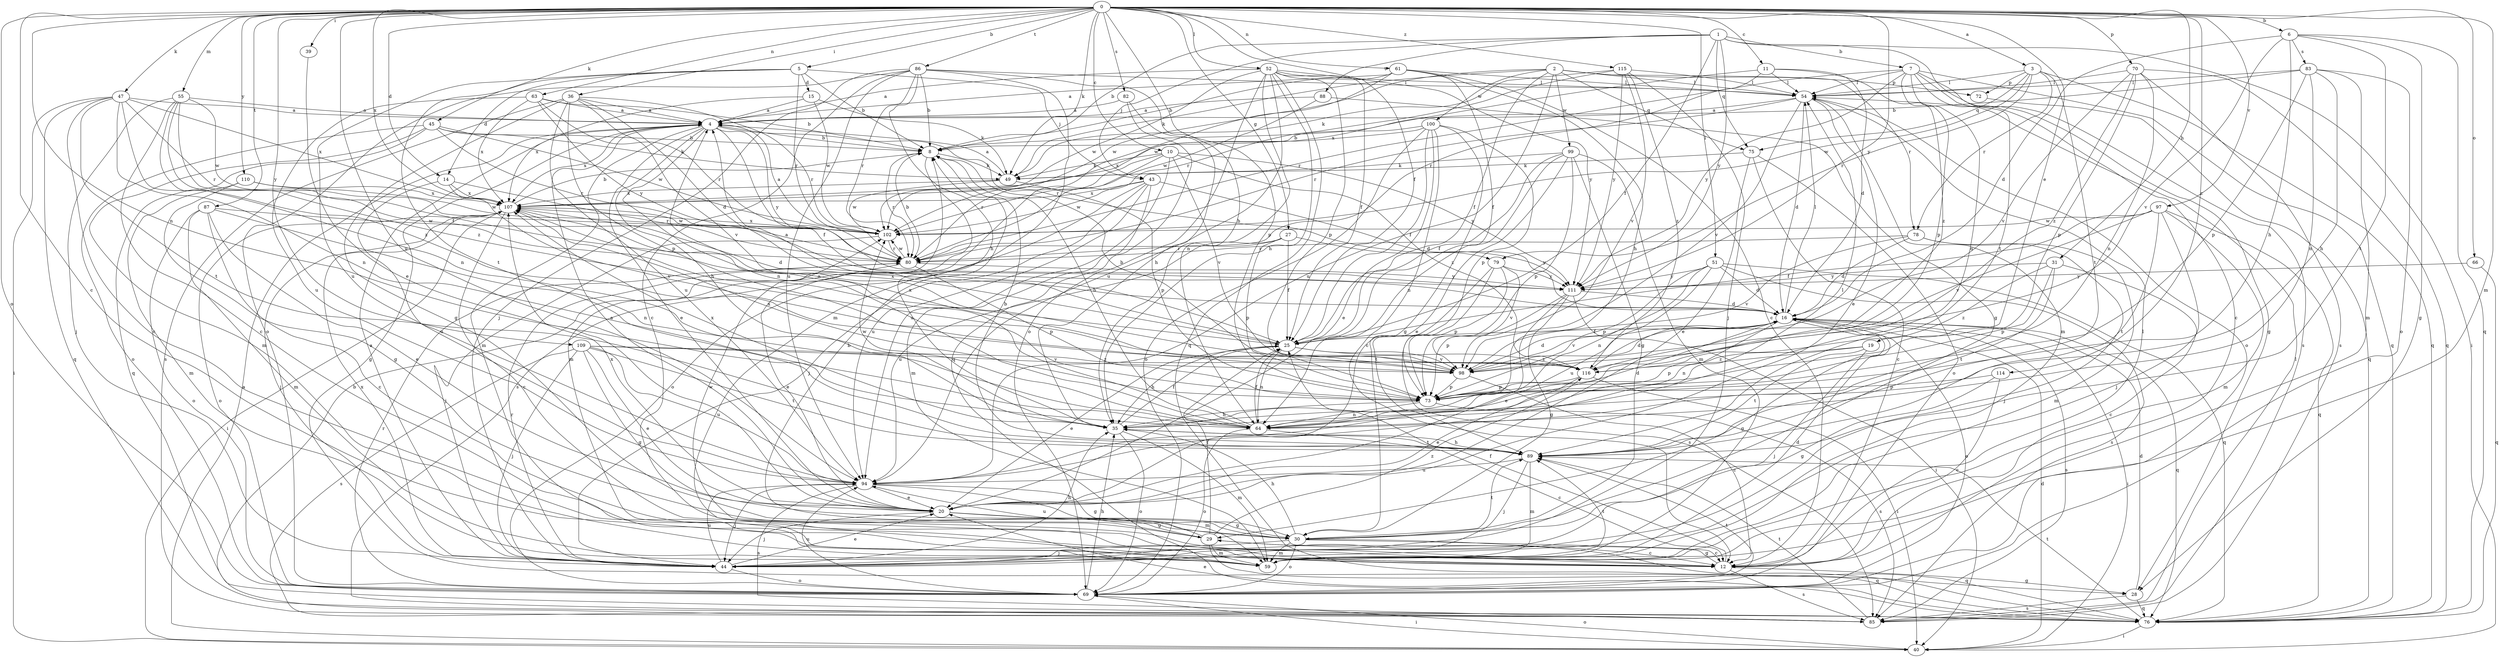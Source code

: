 strict digraph  {
0;
1;
2;
3;
4;
5;
6;
7;
8;
10;
11;
12;
14;
15;
16;
19;
20;
25;
27;
28;
29;
30;
31;
35;
36;
39;
40;
43;
44;
45;
47;
49;
51;
52;
54;
55;
59;
61;
63;
64;
66;
69;
70;
72;
73;
75;
76;
78;
79;
80;
82;
83;
85;
86;
87;
88;
89;
94;
97;
98;
99;
100;
102;
107;
109;
110;
111;
114;
115;
116;
0 -> 3  [label=a];
0 -> 5  [label=b];
0 -> 6  [label=b];
0 -> 10  [label=c];
0 -> 11  [label=c];
0 -> 12  [label=c];
0 -> 14  [label=d];
0 -> 19  [label=e];
0 -> 25  [label=f];
0 -> 27  [label=g];
0 -> 31  [label=h];
0 -> 35  [label=h];
0 -> 36  [label=i];
0 -> 39  [label=i];
0 -> 45  [label=k];
0 -> 47  [label=k];
0 -> 49  [label=k];
0 -> 51  [label=l];
0 -> 52  [label=l];
0 -> 55  [label=m];
0 -> 59  [label=m];
0 -> 61  [label=n];
0 -> 63  [label=n];
0 -> 64  [label=n];
0 -> 66  [label=o];
0 -> 69  [label=o];
0 -> 70  [label=p];
0 -> 82  [label=s];
0 -> 86  [label=t];
0 -> 87  [label=t];
0 -> 94  [label=u];
0 -> 97  [label=v];
0 -> 107  [label=x];
0 -> 109  [label=y];
0 -> 110  [label=y];
0 -> 111  [label=y];
0 -> 114  [label=z];
0 -> 115  [label=z];
1 -> 7  [label=b];
1 -> 8  [label=b];
1 -> 25  [label=f];
1 -> 40  [label=i];
1 -> 43  [label=j];
1 -> 75  [label=q];
1 -> 88  [label=t];
1 -> 89  [label=t];
1 -> 111  [label=y];
2 -> 25  [label=f];
2 -> 49  [label=k];
2 -> 54  [label=l];
2 -> 72  [label=p];
2 -> 75  [label=q];
2 -> 78  [label=r];
2 -> 94  [label=u];
2 -> 99  [label=w];
2 -> 100  [label=w];
2 -> 102  [label=w];
3 -> 54  [label=l];
3 -> 72  [label=p];
3 -> 75  [label=q];
3 -> 76  [label=q];
3 -> 78  [label=r];
3 -> 79  [label=r];
3 -> 89  [label=t];
3 -> 102  [label=w];
4 -> 8  [label=b];
4 -> 20  [label=e];
4 -> 25  [label=f];
4 -> 28  [label=g];
4 -> 35  [label=h];
4 -> 59  [label=m];
4 -> 64  [label=n];
4 -> 79  [label=r];
4 -> 107  [label=x];
4 -> 111  [label=y];
5 -> 8  [label=b];
5 -> 14  [label=d];
5 -> 15  [label=d];
5 -> 43  [label=j];
5 -> 80  [label=r];
5 -> 89  [label=t];
5 -> 94  [label=u];
6 -> 16  [label=d];
6 -> 28  [label=g];
6 -> 35  [label=h];
6 -> 76  [label=q];
6 -> 83  [label=s];
6 -> 89  [label=t];
6 -> 98  [label=v];
7 -> 12  [label=c];
7 -> 28  [label=g];
7 -> 54  [label=l];
7 -> 64  [label=n];
7 -> 73  [label=p];
7 -> 76  [label=q];
7 -> 80  [label=r];
7 -> 85  [label=s];
7 -> 111  [label=y];
8 -> 49  [label=k];
8 -> 59  [label=m];
8 -> 80  [label=r];
10 -> 49  [label=k];
10 -> 80  [label=r];
10 -> 85  [label=s];
10 -> 94  [label=u];
10 -> 98  [label=v];
10 -> 111  [label=y];
10 -> 116  [label=z];
11 -> 16  [label=d];
11 -> 54  [label=l];
11 -> 80  [label=r];
11 -> 107  [label=x];
11 -> 116  [label=z];
12 -> 25  [label=f];
12 -> 28  [label=g];
12 -> 29  [label=g];
12 -> 54  [label=l];
12 -> 85  [label=s];
14 -> 80  [label=r];
14 -> 94  [label=u];
14 -> 98  [label=v];
14 -> 107  [label=x];
15 -> 4  [label=a];
15 -> 49  [label=k];
15 -> 102  [label=w];
15 -> 107  [label=x];
16 -> 25  [label=f];
16 -> 29  [label=g];
16 -> 40  [label=i];
16 -> 54  [label=l];
16 -> 64  [label=n];
16 -> 69  [label=o];
16 -> 76  [label=q];
16 -> 85  [label=s];
16 -> 98  [label=v];
19 -> 44  [label=j];
19 -> 73  [label=p];
19 -> 89  [label=t];
19 -> 116  [label=z];
20 -> 4  [label=a];
20 -> 29  [label=g];
20 -> 30  [label=g];
20 -> 44  [label=j];
20 -> 107  [label=x];
25 -> 4  [label=a];
25 -> 20  [label=e];
25 -> 35  [label=h];
25 -> 64  [label=n];
25 -> 98  [label=v];
25 -> 107  [label=x];
25 -> 116  [label=z];
27 -> 25  [label=f];
27 -> 73  [label=p];
27 -> 80  [label=r];
27 -> 94  [label=u];
27 -> 111  [label=y];
28 -> 16  [label=d];
28 -> 76  [label=q];
28 -> 85  [label=s];
29 -> 8  [label=b];
29 -> 12  [label=c];
29 -> 25  [label=f];
29 -> 59  [label=m];
29 -> 76  [label=q];
29 -> 94  [label=u];
29 -> 102  [label=w];
29 -> 116  [label=z];
30 -> 12  [label=c];
30 -> 35  [label=h];
30 -> 44  [label=j];
30 -> 59  [label=m];
30 -> 69  [label=o];
30 -> 76  [label=q];
30 -> 89  [label=t];
31 -> 12  [label=c];
31 -> 73  [label=p];
31 -> 89  [label=t];
31 -> 111  [label=y];
31 -> 116  [label=z];
35 -> 25  [label=f];
35 -> 59  [label=m];
35 -> 69  [label=o];
35 -> 89  [label=t];
35 -> 102  [label=w];
35 -> 107  [label=x];
36 -> 4  [label=a];
36 -> 16  [label=d];
36 -> 30  [label=g];
36 -> 73  [label=p];
36 -> 80  [label=r];
36 -> 85  [label=s];
36 -> 94  [label=u];
36 -> 98  [label=v];
39 -> 20  [label=e];
40 -> 4  [label=a];
40 -> 16  [label=d];
40 -> 69  [label=o];
43 -> 16  [label=d];
43 -> 44  [label=j];
43 -> 59  [label=m];
43 -> 69  [label=o];
43 -> 94  [label=u];
43 -> 102  [label=w];
43 -> 107  [label=x];
44 -> 4  [label=a];
44 -> 20  [label=e];
44 -> 35  [label=h];
44 -> 69  [label=o];
44 -> 80  [label=r];
44 -> 94  [label=u];
44 -> 107  [label=x];
45 -> 8  [label=b];
45 -> 49  [label=k];
45 -> 59  [label=m];
45 -> 69  [label=o];
45 -> 76  [label=q];
45 -> 80  [label=r];
45 -> 102  [label=w];
47 -> 4  [label=a];
47 -> 12  [label=c];
47 -> 40  [label=i];
47 -> 64  [label=n];
47 -> 76  [label=q];
47 -> 80  [label=r];
47 -> 89  [label=t];
47 -> 107  [label=x];
47 -> 116  [label=z];
49 -> 4  [label=a];
49 -> 73  [label=p];
49 -> 102  [label=w];
49 -> 107  [label=x];
51 -> 16  [label=d];
51 -> 64  [label=n];
51 -> 73  [label=p];
51 -> 76  [label=q];
51 -> 85  [label=s];
51 -> 94  [label=u];
51 -> 111  [label=y];
52 -> 4  [label=a];
52 -> 25  [label=f];
52 -> 35  [label=h];
52 -> 54  [label=l];
52 -> 64  [label=n];
52 -> 69  [label=o];
52 -> 73  [label=p];
52 -> 76  [label=q];
52 -> 94  [label=u];
52 -> 102  [label=w];
52 -> 111  [label=y];
54 -> 4  [label=a];
54 -> 16  [label=d];
54 -> 20  [label=e];
54 -> 59  [label=m];
54 -> 69  [label=o];
54 -> 80  [label=r];
54 -> 98  [label=v];
55 -> 4  [label=a];
55 -> 12  [label=c];
55 -> 25  [label=f];
55 -> 44  [label=j];
55 -> 64  [label=n];
55 -> 102  [label=w];
55 -> 116  [label=z];
59 -> 16  [label=d];
59 -> 89  [label=t];
61 -> 4  [label=a];
61 -> 8  [label=b];
61 -> 12  [label=c];
61 -> 25  [label=f];
61 -> 35  [label=h];
61 -> 54  [label=l];
61 -> 102  [label=w];
63 -> 4  [label=a];
63 -> 8  [label=b];
63 -> 80  [label=r];
63 -> 94  [label=u];
63 -> 107  [label=x];
63 -> 111  [label=y];
64 -> 4  [label=a];
64 -> 8  [label=b];
64 -> 12  [label=c];
64 -> 16  [label=d];
64 -> 25  [label=f];
64 -> 69  [label=o];
66 -> 76  [label=q];
66 -> 111  [label=y];
69 -> 35  [label=h];
69 -> 40  [label=i];
69 -> 80  [label=r];
69 -> 89  [label=t];
69 -> 94  [label=u];
70 -> 54  [label=l];
70 -> 64  [label=n];
70 -> 73  [label=p];
70 -> 76  [label=q];
70 -> 85  [label=s];
70 -> 98  [label=v];
70 -> 116  [label=z];
72 -> 76  [label=q];
73 -> 35  [label=h];
73 -> 64  [label=n];
73 -> 85  [label=s];
73 -> 107  [label=x];
75 -> 12  [label=c];
75 -> 20  [label=e];
75 -> 49  [label=k];
75 -> 69  [label=o];
76 -> 20  [label=e];
76 -> 40  [label=i];
76 -> 89  [label=t];
78 -> 16  [label=d];
78 -> 44  [label=j];
78 -> 59  [label=m];
78 -> 80  [label=r];
78 -> 98  [label=v];
79 -> 73  [label=p];
79 -> 85  [label=s];
79 -> 89  [label=t];
79 -> 98  [label=v];
79 -> 111  [label=y];
80 -> 8  [label=b];
80 -> 20  [label=e];
80 -> 73  [label=p];
80 -> 102  [label=w];
80 -> 111  [label=y];
82 -> 4  [label=a];
82 -> 35  [label=h];
82 -> 76  [label=q];
83 -> 8  [label=b];
83 -> 35  [label=h];
83 -> 54  [label=l];
83 -> 59  [label=m];
83 -> 64  [label=n];
83 -> 69  [label=o];
83 -> 73  [label=p];
85 -> 8  [label=b];
85 -> 54  [label=l];
85 -> 89  [label=t];
86 -> 8  [label=b];
86 -> 12  [label=c];
86 -> 35  [label=h];
86 -> 44  [label=j];
86 -> 54  [label=l];
86 -> 59  [label=m];
86 -> 69  [label=o];
86 -> 73  [label=p];
86 -> 80  [label=r];
86 -> 94  [label=u];
87 -> 12  [label=c];
87 -> 20  [label=e];
87 -> 59  [label=m];
87 -> 64  [label=n];
87 -> 69  [label=o];
87 -> 102  [label=w];
88 -> 4  [label=a];
88 -> 30  [label=g];
88 -> 102  [label=w];
89 -> 8  [label=b];
89 -> 35  [label=h];
89 -> 44  [label=j];
89 -> 59  [label=m];
89 -> 94  [label=u];
94 -> 20  [label=e];
94 -> 30  [label=g];
94 -> 44  [label=j];
94 -> 54  [label=l];
94 -> 59  [label=m];
94 -> 85  [label=s];
97 -> 25  [label=f];
97 -> 44  [label=j];
97 -> 59  [label=m];
97 -> 76  [label=q];
97 -> 89  [label=t];
97 -> 98  [label=v];
97 -> 102  [label=w];
98 -> 8  [label=b];
98 -> 12  [label=c];
98 -> 16  [label=d];
98 -> 73  [label=p];
98 -> 107  [label=x];
99 -> 20  [label=e];
99 -> 25  [label=f];
99 -> 30  [label=g];
99 -> 49  [label=k];
99 -> 59  [label=m];
99 -> 64  [label=n];
99 -> 73  [label=p];
100 -> 8  [label=b];
100 -> 12  [label=c];
100 -> 20  [label=e];
100 -> 25  [label=f];
100 -> 30  [label=g];
100 -> 69  [label=o];
100 -> 73  [label=p];
100 -> 107  [label=x];
102 -> 4  [label=a];
102 -> 44  [label=j];
102 -> 80  [label=r];
102 -> 107  [label=x];
107 -> 8  [label=b];
107 -> 12  [label=c];
107 -> 16  [label=d];
107 -> 40  [label=i];
107 -> 44  [label=j];
107 -> 69  [label=o];
107 -> 102  [label=w];
109 -> 20  [label=e];
109 -> 30  [label=g];
109 -> 44  [label=j];
109 -> 85  [label=s];
109 -> 89  [label=t];
109 -> 94  [label=u];
109 -> 98  [label=v];
109 -> 116  [label=z];
110 -> 30  [label=g];
110 -> 59  [label=m];
110 -> 102  [label=w];
110 -> 107  [label=x];
111 -> 16  [label=d];
111 -> 20  [label=e];
111 -> 30  [label=g];
111 -> 40  [label=i];
111 -> 73  [label=p];
114 -> 12  [label=c];
114 -> 30  [label=g];
114 -> 73  [label=p];
115 -> 44  [label=j];
115 -> 49  [label=k];
115 -> 54  [label=l];
115 -> 80  [label=r];
115 -> 98  [label=v];
115 -> 111  [label=y];
115 -> 116  [label=z];
116 -> 16  [label=d];
116 -> 20  [label=e];
116 -> 40  [label=i];
116 -> 73  [label=p];
}

